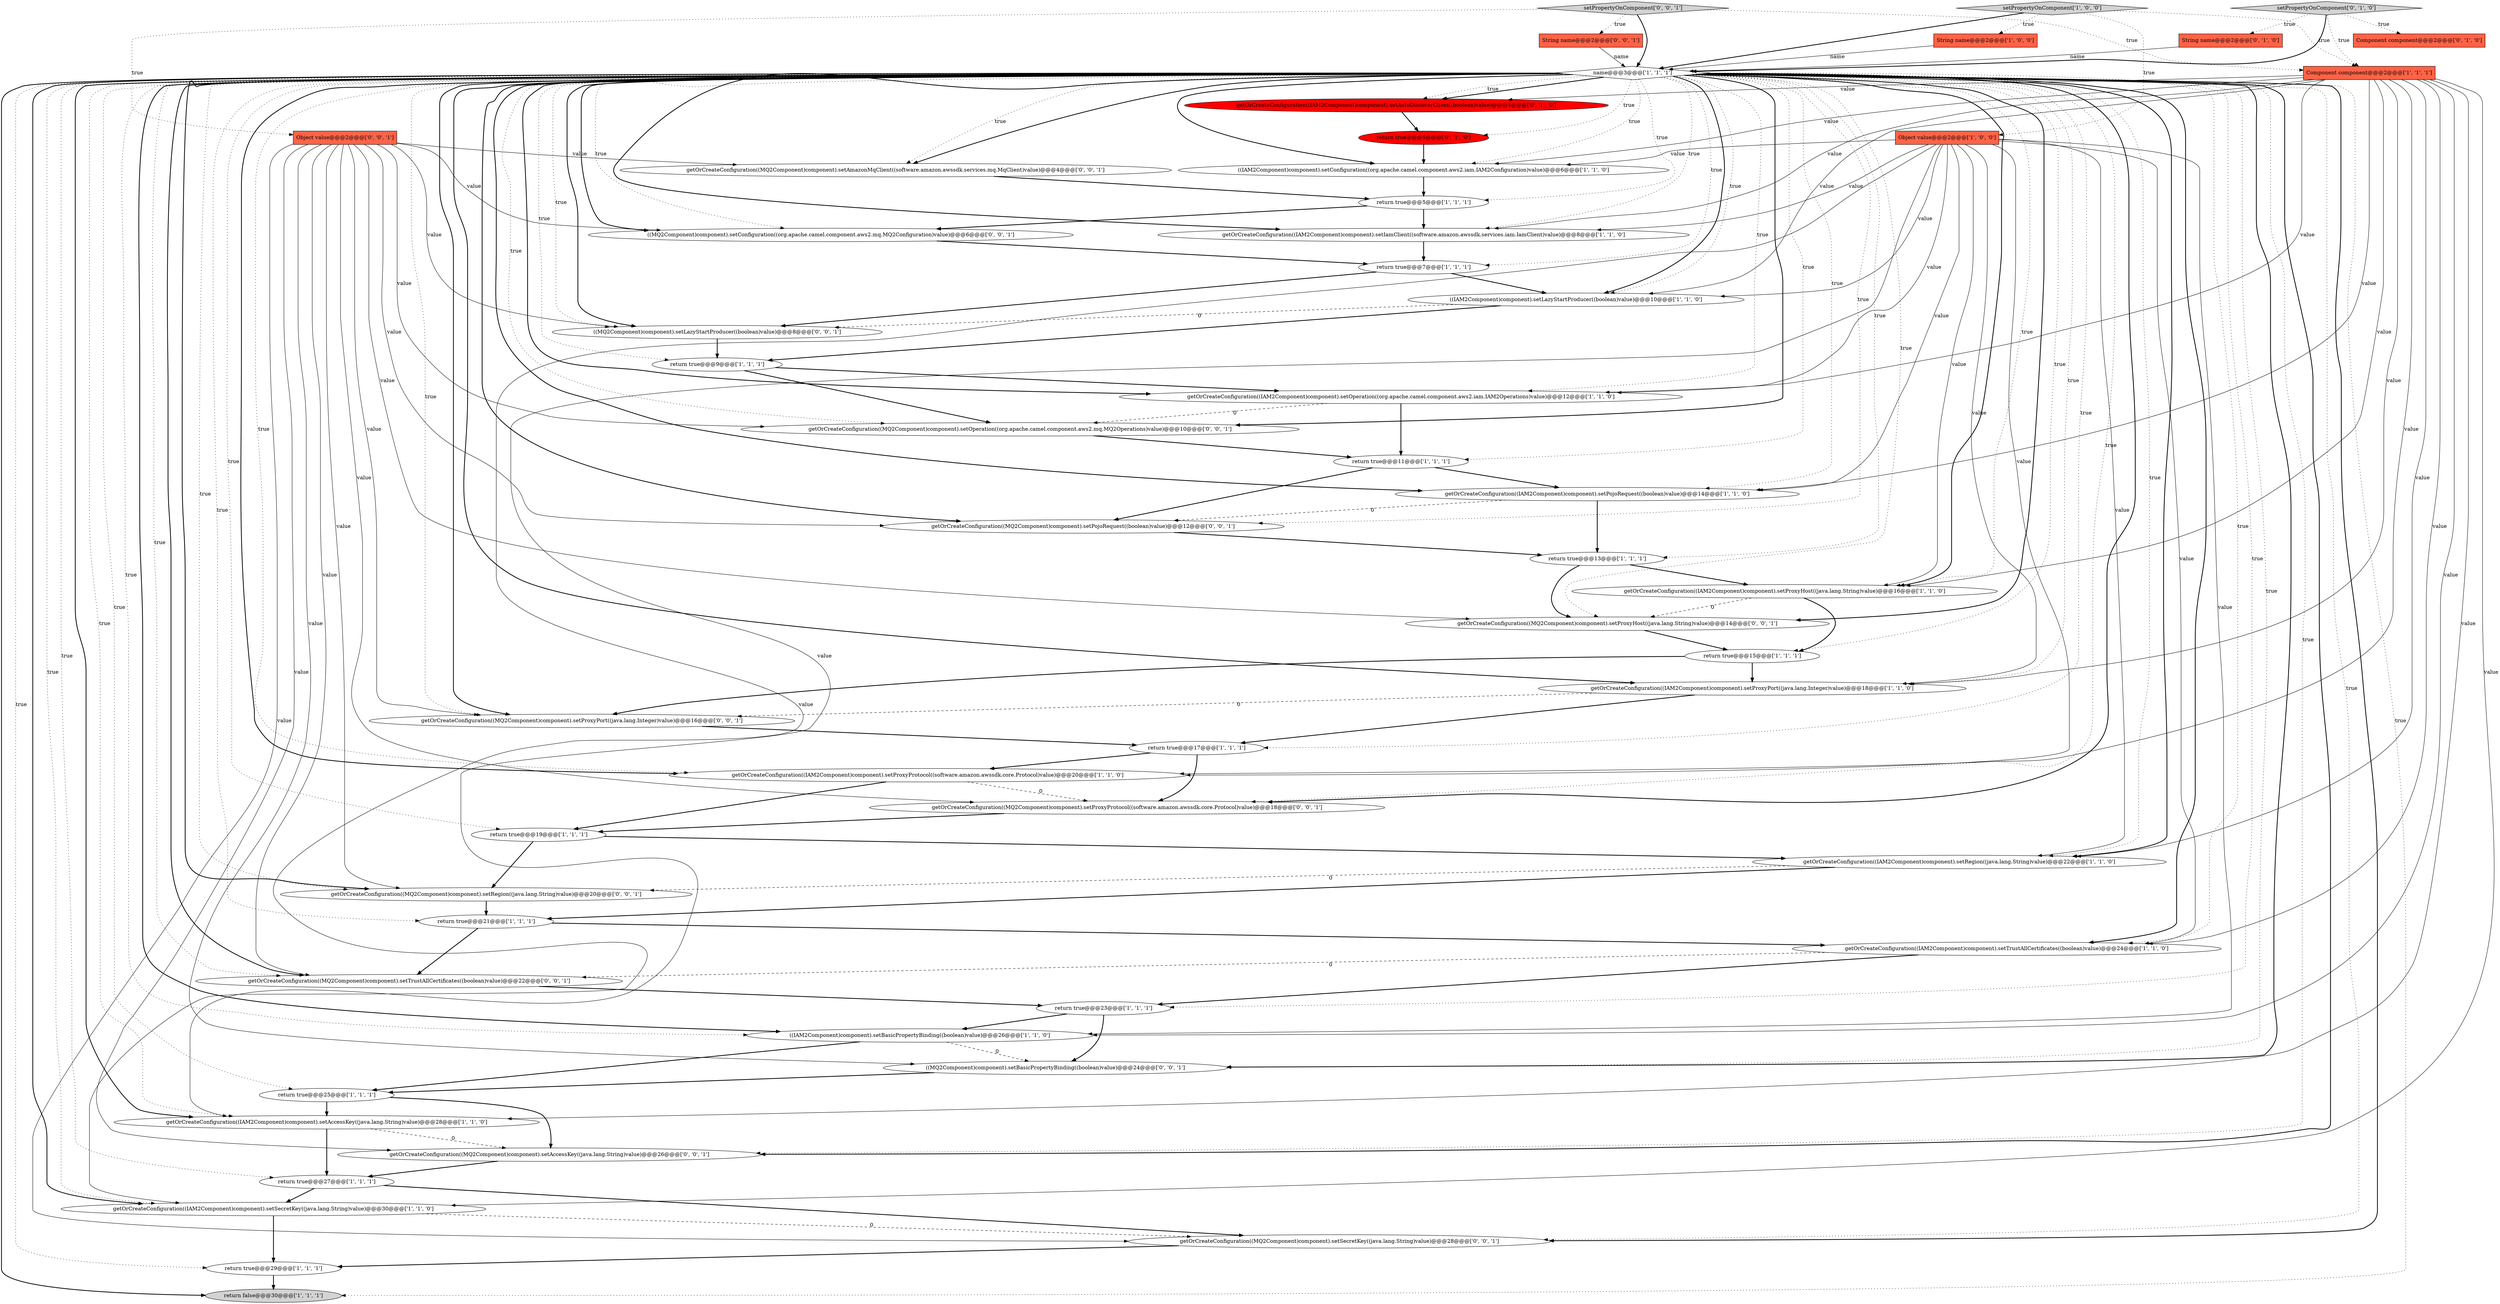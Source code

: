digraph {
25 [style = filled, label = "getOrCreateConfiguration((IAM2Component)component).setIamClient((software.amazon.awssdk.services.iam.IamClient)value)@@@8@@@['1', '1', '0']", fillcolor = white, shape = ellipse image = "AAA0AAABBB1BBB"];
15 [style = filled, label = "return true@@@13@@@['1', '1', '1']", fillcolor = white, shape = ellipse image = "AAA0AAABBB1BBB"];
31 [style = filled, label = "getOrCreateConfiguration((IAM2Component)component).setAccessKey((java.lang.String)value)@@@28@@@['1', '1', '0']", fillcolor = white, shape = ellipse image = "AAA0AAABBB1BBB"];
4 [style = filled, label = "getOrCreateConfiguration((IAM2Component)component).setSecretKey((java.lang.String)value)@@@30@@@['1', '1', '0']", fillcolor = white, shape = ellipse image = "AAA0AAABBB1BBB"];
32 [style = filled, label = "setPropertyOnComponent['0', '1', '0']", fillcolor = lightgray, shape = diamond image = "AAA0AAABBB2BBB"];
45 [style = filled, label = "((MQ2Component)component).setLazyStartProducer((boolean)value)@@@8@@@['0', '0', '1']", fillcolor = white, shape = ellipse image = "AAA0AAABBB3BBB"];
16 [style = filled, label = "return true@@@19@@@['1', '1', '1']", fillcolor = white, shape = ellipse image = "AAA0AAABBB1BBB"];
40 [style = filled, label = "getOrCreateConfiguration((MQ2Component)component).setAccessKey((java.lang.String)value)@@@26@@@['0', '0', '1']", fillcolor = white, shape = ellipse image = "AAA0AAABBB3BBB"];
28 [style = filled, label = "return true@@@15@@@['1', '1', '1']", fillcolor = white, shape = ellipse image = "AAA0AAABBB1BBB"];
38 [style = filled, label = "getOrCreateConfiguration((MQ2Component)component).setPojoRequest((boolean)value)@@@12@@@['0', '0', '1']", fillcolor = white, shape = ellipse image = "AAA0AAABBB3BBB"];
22 [style = filled, label = "return true@@@29@@@['1', '1', '1']", fillcolor = white, shape = ellipse image = "AAA0AAABBB1BBB"];
8 [style = filled, label = "return true@@@21@@@['1', '1', '1']", fillcolor = white, shape = ellipse image = "AAA0AAABBB1BBB"];
2 [style = filled, label = "return true@@@23@@@['1', '1', '1']", fillcolor = white, shape = ellipse image = "AAA0AAABBB1BBB"];
35 [style = filled, label = "getOrCreateConfiguration((IAM2Component)component).setAutoDiscoverClient((boolean)value)@@@4@@@['0', '1', '0']", fillcolor = red, shape = ellipse image = "AAA1AAABBB2BBB"];
5 [style = filled, label = "String name@@@2@@@['1', '0', '0']", fillcolor = tomato, shape = box image = "AAA0AAABBB1BBB"];
9 [style = filled, label = "Object value@@@2@@@['1', '0', '0']", fillcolor = tomato, shape = box image = "AAA0AAABBB1BBB"];
23 [style = filled, label = "getOrCreateConfiguration((IAM2Component)component).setRegion((java.lang.String)value)@@@22@@@['1', '1', '0']", fillcolor = white, shape = ellipse image = "AAA0AAABBB1BBB"];
39 [style = filled, label = "getOrCreateConfiguration((MQ2Component)component).setOperation((org.apache.camel.component.aws2.mq.MQ2Operations)value)@@@10@@@['0', '0', '1']", fillcolor = white, shape = ellipse image = "AAA0AAABBB3BBB"];
47 [style = filled, label = "setPropertyOnComponent['0', '0', '1']", fillcolor = lightgray, shape = diamond image = "AAA0AAABBB3BBB"];
7 [style = filled, label = "return true@@@27@@@['1', '1', '1']", fillcolor = white, shape = ellipse image = "AAA0AAABBB1BBB"];
51 [style = filled, label = "String name@@@2@@@['0', '0', '1']", fillcolor = tomato, shape = box image = "AAA0AAABBB3BBB"];
46 [style = filled, label = "((MQ2Component)component).setBasicPropertyBinding((boolean)value)@@@24@@@['0', '0', '1']", fillcolor = white, shape = ellipse image = "AAA0AAABBB3BBB"];
21 [style = filled, label = "getOrCreateConfiguration((IAM2Component)component).setProxyProtocol((software.amazon.awssdk.core.Protocol)value)@@@20@@@['1', '1', '0']", fillcolor = white, shape = ellipse image = "AAA0AAABBB1BBB"];
37 [style = filled, label = "getOrCreateConfiguration((MQ2Component)component).setSecretKey((java.lang.String)value)@@@28@@@['0', '0', '1']", fillcolor = white, shape = ellipse image = "AAA0AAABBB3BBB"];
1 [style = filled, label = "getOrCreateConfiguration((IAM2Component)component).setTrustAllCertificates((boolean)value)@@@24@@@['1', '1', '0']", fillcolor = white, shape = ellipse image = "AAA0AAABBB1BBB"];
24 [style = filled, label = "getOrCreateConfiguration((IAM2Component)component).setOperation((org.apache.camel.component.aws2.iam.IAM2Operations)value)@@@12@@@['1', '1', '0']", fillcolor = white, shape = ellipse image = "AAA0AAABBB1BBB"];
27 [style = filled, label = "((IAM2Component)component).setConfiguration((org.apache.camel.component.aws2.iam.IAM2Configuration)value)@@@6@@@['1', '1', '0']", fillcolor = white, shape = ellipse image = "AAA0AAABBB1BBB"];
33 [style = filled, label = "String name@@@2@@@['0', '1', '0']", fillcolor = tomato, shape = box image = "AAA0AAABBB2BBB"];
48 [style = filled, label = "getOrCreateConfiguration((MQ2Component)component).setProxyPort((java.lang.Integer)value)@@@16@@@['0', '0', '1']", fillcolor = white, shape = ellipse image = "AAA0AAABBB3BBB"];
11 [style = filled, label = "return true@@@5@@@['1', '1', '1']", fillcolor = white, shape = ellipse image = "AAA0AAABBB1BBB"];
3 [style = filled, label = "((IAM2Component)component).setBasicPropertyBinding((boolean)value)@@@26@@@['1', '1', '0']", fillcolor = white, shape = ellipse image = "AAA0AAABBB1BBB"];
49 [style = filled, label = "getOrCreateConfiguration((MQ2Component)component).setProxyHost((java.lang.String)value)@@@14@@@['0', '0', '1']", fillcolor = white, shape = ellipse image = "AAA0AAABBB3BBB"];
17 [style = filled, label = "getOrCreateConfiguration((IAM2Component)component).setPojoRequest((boolean)value)@@@14@@@['1', '1', '0']", fillcolor = white, shape = ellipse image = "AAA0AAABBB1BBB"];
36 [style = filled, label = "return true@@@5@@@['0', '1', '0']", fillcolor = red, shape = ellipse image = "AAA1AAABBB2BBB"];
44 [style = filled, label = "Object value@@@2@@@['0', '0', '1']", fillcolor = tomato, shape = box image = "AAA0AAABBB3BBB"];
20 [style = filled, label = "return true@@@25@@@['1', '1', '1']", fillcolor = white, shape = ellipse image = "AAA0AAABBB1BBB"];
43 [style = filled, label = "((MQ2Component)component).setConfiguration((org.apache.camel.component.aws2.mq.MQ2Configuration)value)@@@6@@@['0', '0', '1']", fillcolor = white, shape = ellipse image = "AAA0AAABBB3BBB"];
14 [style = filled, label = "name@@@3@@@['1', '1', '1']", fillcolor = white, shape = diamond image = "AAA0AAABBB1BBB"];
0 [style = filled, label = "return true@@@17@@@['1', '1', '1']", fillcolor = white, shape = ellipse image = "AAA0AAABBB1BBB"];
6 [style = filled, label = "((IAM2Component)component).setLazyStartProducer((boolean)value)@@@10@@@['1', '1', '0']", fillcolor = white, shape = ellipse image = "AAA0AAABBB1BBB"];
26 [style = filled, label = "Component component@@@2@@@['1', '1', '1']", fillcolor = tomato, shape = box image = "AAA0AAABBB1BBB"];
50 [style = filled, label = "getOrCreateConfiguration((MQ2Component)component).setRegion((java.lang.String)value)@@@20@@@['0', '0', '1']", fillcolor = white, shape = ellipse image = "AAA0AAABBB3BBB"];
12 [style = filled, label = "return false@@@30@@@['1', '1', '1']", fillcolor = lightgray, shape = ellipse image = "AAA0AAABBB1BBB"];
10 [style = filled, label = "return true@@@7@@@['1', '1', '1']", fillcolor = white, shape = ellipse image = "AAA0AAABBB1BBB"];
41 [style = filled, label = "getOrCreateConfiguration((MQ2Component)component).setProxyProtocol((software.amazon.awssdk.core.Protocol)value)@@@18@@@['0', '0', '1']", fillcolor = white, shape = ellipse image = "AAA0AAABBB3BBB"];
18 [style = filled, label = "return true@@@11@@@['1', '1', '1']", fillcolor = white, shape = ellipse image = "AAA0AAABBB1BBB"];
13 [style = filled, label = "setPropertyOnComponent['1', '0', '0']", fillcolor = lightgray, shape = diamond image = "AAA0AAABBB1BBB"];
34 [style = filled, label = "Component component@@@2@@@['0', '1', '0']", fillcolor = tomato, shape = box image = "AAA0AAABBB2BBB"];
30 [style = filled, label = "getOrCreateConfiguration((IAM2Component)component).setProxyPort((java.lang.Integer)value)@@@18@@@['1', '1', '0']", fillcolor = white, shape = ellipse image = "AAA0AAABBB1BBB"];
52 [style = filled, label = "getOrCreateConfiguration((MQ2Component)component).setAmazonMqClient((software.amazon.awssdk.services.mq.MqClient)value)@@@4@@@['0', '0', '1']", fillcolor = white, shape = ellipse image = "AAA0AAABBB3BBB"];
42 [style = filled, label = "getOrCreateConfiguration((MQ2Component)component).setTrustAllCertificates((boolean)value)@@@22@@@['0', '0', '1']", fillcolor = white, shape = ellipse image = "AAA0AAABBB3BBB"];
19 [style = filled, label = "return true@@@9@@@['1', '1', '1']", fillcolor = white, shape = ellipse image = "AAA0AAABBB1BBB"];
29 [style = filled, label = "getOrCreateConfiguration((IAM2Component)component).setProxyHost((java.lang.String)value)@@@16@@@['1', '1', '0']", fillcolor = white, shape = ellipse image = "AAA0AAABBB1BBB"];
1->42 [style = dashed, label="0"];
14->3 [style = bold, label=""];
14->24 [style = bold, label=""];
14->42 [style = dotted, label="true"];
14->25 [style = bold, label=""];
14->19 [style = dotted, label="true"];
14->0 [style = dotted, label="true"];
14->35 [style = bold, label=""];
26->17 [style = solid, label="value"];
14->45 [style = dotted, label="true"];
44->52 [style = solid, label="value"];
26->27 [style = solid, label="value"];
14->22 [style = dotted, label="true"];
13->5 [style = dotted, label="true"];
14->17 [style = bold, label=""];
31->40 [style = dashed, label="0"];
9->3 [style = solid, label="value"];
24->39 [style = dashed, label="0"];
38->15 [style = bold, label=""];
44->38 [style = solid, label="value"];
14->41 [style = dotted, label="true"];
5->14 [style = solid, label="name"];
26->35 [style = solid, label="value"];
19->24 [style = bold, label=""];
39->18 [style = bold, label=""];
8->1 [style = bold, label=""];
14->21 [style = dotted, label="true"];
9->1 [style = solid, label="value"];
26->6 [style = solid, label="value"];
26->25 [style = solid, label="value"];
14->7 [style = dotted, label="true"];
14->39 [style = dotted, label="true"];
44->43 [style = solid, label="value"];
14->46 [style = bold, label=""];
44->37 [style = solid, label="value"];
14->3 [style = dotted, label="true"];
21->16 [style = bold, label=""];
51->14 [style = solid, label="name"];
14->11 [style = dotted, label="true"];
9->21 [style = solid, label="value"];
25->10 [style = bold, label=""];
23->50 [style = dashed, label="0"];
26->23 [style = solid, label="value"];
9->6 [style = solid, label="value"];
44->48 [style = solid, label="value"];
13->14 [style = bold, label=""];
14->18 [style = dotted, label="true"];
14->48 [style = bold, label=""];
11->25 [style = bold, label=""];
14->37 [style = bold, label=""];
13->9 [style = dotted, label="true"];
18->38 [style = bold, label=""];
14->2 [style = dotted, label="true"];
44->45 [style = solid, label="value"];
42->2 [style = bold, label=""];
14->30 [style = bold, label=""];
14->12 [style = dotted, label="true"];
44->49 [style = solid, label="value"];
44->40 [style = solid, label="value"];
28->30 [style = bold, label=""];
14->24 [style = dotted, label="true"];
9->23 [style = solid, label="value"];
7->37 [style = bold, label=""];
19->39 [style = bold, label=""];
14->52 [style = dotted, label="true"];
14->38 [style = bold, label=""];
20->31 [style = bold, label=""];
0->21 [style = bold, label=""];
33->14 [style = solid, label="name"];
11->43 [style = bold, label=""];
23->8 [style = bold, label=""];
14->27 [style = dotted, label="true"];
24->18 [style = bold, label=""];
14->43 [style = bold, label=""];
9->30 [style = solid, label="value"];
26->1 [style = solid, label="value"];
27->11 [style = bold, label=""];
6->45 [style = dashed, label="0"];
14->37 [style = dotted, label="true"];
10->45 [style = bold, label=""];
14->25 [style = dotted, label="true"];
17->15 [style = bold, label=""];
14->48 [style = dotted, label="true"];
47->51 [style = dotted, label="true"];
14->52 [style = bold, label=""];
43->10 [style = bold, label=""];
46->20 [style = bold, label=""];
26->21 [style = solid, label="value"];
14->1 [style = dotted, label="true"];
14->4 [style = dotted, label="true"];
14->39 [style = bold, label=""];
4->22 [style = bold, label=""];
14->6 [style = bold, label=""];
44->42 [style = solid, label="value"];
14->21 [style = bold, label=""];
15->29 [style = bold, label=""];
14->4 [style = bold, label=""];
44->39 [style = solid, label="value"];
32->34 [style = dotted, label="true"];
26->30 [style = solid, label="value"];
26->4 [style = solid, label="value"];
13->26 [style = dotted, label="true"];
2->3 [style = bold, label=""];
14->42 [style = bold, label=""];
49->28 [style = bold, label=""];
26->3 [style = solid, label="value"];
14->23 [style = dotted, label="true"];
32->14 [style = bold, label=""];
9->17 [style = solid, label="value"];
3->46 [style = dashed, label="0"];
16->23 [style = bold, label=""];
7->4 [style = bold, label=""];
44->46 [style = solid, label="value"];
17->38 [style = dashed, label="0"];
10->6 [style = bold, label=""];
31->7 [style = bold, label=""];
32->33 [style = dotted, label="true"];
9->31 [style = solid, label="value"];
16->50 [style = bold, label=""];
26->31 [style = solid, label="value"];
14->16 [style = dotted, label="true"];
14->17 [style = dotted, label="true"];
14->30 [style = dotted, label="true"];
14->40 [style = dotted, label="true"];
0->41 [style = bold, label=""];
37->22 [style = bold, label=""];
44->41 [style = solid, label="value"];
14->23 [style = bold, label=""];
44->50 [style = solid, label="value"];
14->28 [style = dotted, label="true"];
14->31 [style = bold, label=""];
14->8 [style = dotted, label="true"];
14->29 [style = bold, label=""];
14->50 [style = bold, label=""];
41->16 [style = bold, label=""];
1->2 [style = bold, label=""];
30->0 [style = bold, label=""];
14->27 [style = bold, label=""];
4->37 [style = dashed, label="0"];
14->49 [style = dotted, label="true"];
14->41 [style = bold, label=""];
26->24 [style = solid, label="value"];
9->4 [style = solid, label="value"];
14->6 [style = dotted, label="true"];
52->11 [style = bold, label=""];
15->49 [style = bold, label=""];
2->46 [style = bold, label=""];
14->49 [style = bold, label=""];
14->50 [style = dotted, label="true"];
18->17 [style = bold, label=""];
9->25 [style = solid, label="value"];
14->43 [style = dotted, label="true"];
47->26 [style = dotted, label="true"];
9->29 [style = solid, label="value"];
47->44 [style = dotted, label="true"];
6->19 [style = bold, label=""];
14->45 [style = bold, label=""];
14->10 [style = dotted, label="true"];
14->36 [style = dotted, label="true"];
14->1 [style = bold, label=""];
48->0 [style = bold, label=""];
29->28 [style = bold, label=""];
14->20 [style = dotted, label="true"];
14->15 [style = dotted, label="true"];
20->40 [style = bold, label=""];
3->20 [style = bold, label=""];
40->7 [style = bold, label=""];
8->42 [style = bold, label=""];
14->38 [style = dotted, label="true"];
14->46 [style = dotted, label="true"];
36->27 [style = bold, label=""];
45->19 [style = bold, label=""];
21->41 [style = dashed, label="0"];
30->48 [style = dashed, label="0"];
22->12 [style = bold, label=""];
9->24 [style = solid, label="value"];
14->12 [style = bold, label=""];
9->27 [style = solid, label="value"];
50->8 [style = bold, label=""];
14->29 [style = dotted, label="true"];
28->48 [style = bold, label=""];
14->31 [style = dotted, label="true"];
29->49 [style = dashed, label="0"];
32->26 [style = dotted, label="true"];
14->35 [style = dotted, label="true"];
35->36 [style = bold, label=""];
26->29 [style = solid, label="value"];
47->14 [style = bold, label=""];
14->40 [style = bold, label=""];
}
